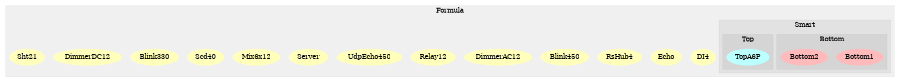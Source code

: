 digraph G {
size="6,4";
ratio="fill";
subgraph cluster_0 {
label="Formula";
color="#0000000F";
style="filled";
u0[label="DI4",style="filled",fillcolor="#ffffbb",penwidth="0"];
u1[label="Echo",style="filled",fillcolor="#ffffbb",penwidth="0"];
u5[label="RsHub4",style="filled",fillcolor="#ffffbb",penwidth="0"];
u6[label="Blink450",style="filled",fillcolor="#ffffbb",penwidth="0"];
u7[label="DimmerAC12",style="filled",fillcolor="#ffffbb",penwidth="0"];
u8[label="Relay12",style="filled",fillcolor="#ffffbb",penwidth="0"];
u9[label="UdpEcho450",style="filled",fillcolor="#ffffbb",penwidth="0"];
u10[label="Server",style="filled",fillcolor="#ffffbb",penwidth="0"];
u11[label="Mix6x12",style="filled",fillcolor="#ffffbb",penwidth="0"];
u12[label="Scd40",style="filled",fillcolor="#ffffbb",penwidth="0"];
u13[label="Blink330",style="filled",fillcolor="#ffffbb",penwidth="0"];
u14[label="DimmerDC12",style="filled",fillcolor="#ffffbb",penwidth="0"];
u15[label="Sht21",style="filled",fillcolor="#ffffbb",penwidth="0"];
subgraph cluster_1 {
label="Smart";
color="#0000000F";
style="filled";
subgraph cluster_2 {
label="Bottom";
color="#0000000F";
style="filled";
u3[label="Bottom1",style="filled",fillcolor="#ffbbbb",penwidth="0"];
u4[label="Bottom2",style="filled",fillcolor="#ffbbbb",penwidth="0"];

}
subgraph cluster_3 {
label="Top";
color="#0000000F";
style="filled";
u2[label="TopA6P",style="filled",fillcolor="#bbffff",penwidth="0"];

}

}

}

}
